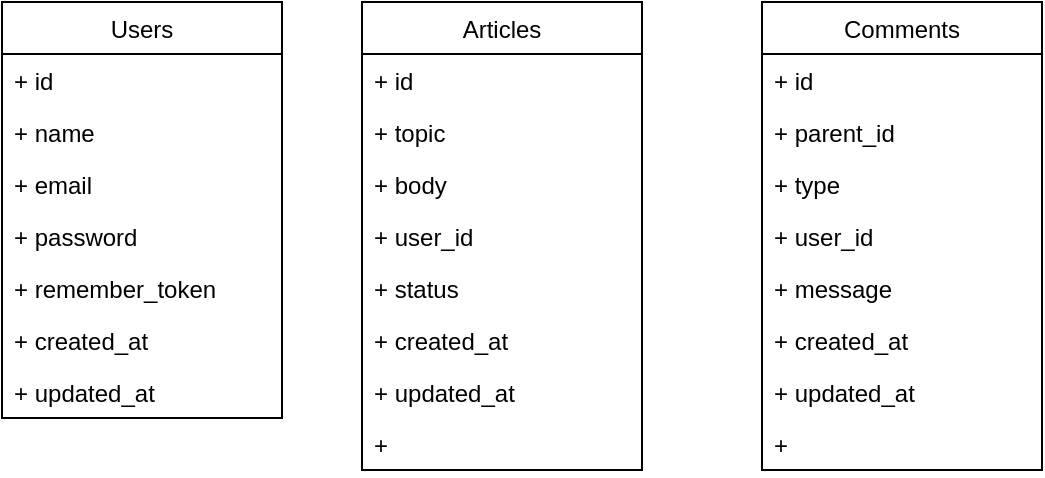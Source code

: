 <mxfile pages="1" version="11.2.8" type="device"><diagram id="Mjf-QHHSBzy2yQbY7D6N" name="Page-1"><mxGraphModel dx="1422" dy="763" grid="1" gridSize="10" guides="1" tooltips="1" connect="1" arrows="1" fold="1" page="1" pageScale="1" pageWidth="827" pageHeight="1169" math="0" shadow="0"><root><mxCell id="0"/><mxCell id="1" parent="0"/><mxCell id="338An5hX-NYrbMOMI6Iw-1" value="Users" style="swimlane;fontStyle=0;childLayout=stackLayout;horizontal=1;startSize=26;fillColor=none;horizontalStack=0;resizeParent=1;resizeParentMax=0;resizeLast=0;collapsible=1;marginBottom=0;" vertex="1" parent="1"><mxGeometry x="20" y="20" width="140" height="208" as="geometry"><mxRectangle x="20" y="20" width="110" height="26" as="alternateBounds"/></mxGeometry></mxCell><mxCell id="338An5hX-NYrbMOMI6Iw-2" value="+ id" style="text;strokeColor=none;fillColor=none;align=left;verticalAlign=top;spacingLeft=4;spacingRight=4;overflow=hidden;rotatable=0;points=[[0,0.5],[1,0.5]];portConstraint=eastwest;" vertex="1" parent="338An5hX-NYrbMOMI6Iw-1"><mxGeometry y="26" width="140" height="26" as="geometry"/></mxCell><mxCell id="338An5hX-NYrbMOMI6Iw-3" value="+ name" style="text;strokeColor=none;fillColor=none;align=left;verticalAlign=top;spacingLeft=4;spacingRight=4;overflow=hidden;rotatable=0;points=[[0,0.5],[1,0.5]];portConstraint=eastwest;" vertex="1" parent="338An5hX-NYrbMOMI6Iw-1"><mxGeometry y="52" width="140" height="26" as="geometry"/></mxCell><mxCell id="338An5hX-NYrbMOMI6Iw-4" value="+ email&#xA;&#xA;" style="text;strokeColor=none;fillColor=none;align=left;verticalAlign=top;spacingLeft=4;spacingRight=4;overflow=hidden;rotatable=0;points=[[0,0.5],[1,0.5]];portConstraint=eastwest;" vertex="1" parent="338An5hX-NYrbMOMI6Iw-1"><mxGeometry y="78" width="140" height="26" as="geometry"/></mxCell><mxCell id="338An5hX-NYrbMOMI6Iw-13" value="+ password&#xA;&#xA;&#xA;" style="text;strokeColor=none;fillColor=none;align=left;verticalAlign=top;spacingLeft=4;spacingRight=4;overflow=hidden;rotatable=0;points=[[0,0.5],[1,0.5]];portConstraint=eastwest;" vertex="1" parent="338An5hX-NYrbMOMI6Iw-1"><mxGeometry y="104" width="140" height="26" as="geometry"/></mxCell><mxCell id="338An5hX-NYrbMOMI6Iw-14" value="+ remember_token" style="text;strokeColor=none;fillColor=none;align=left;verticalAlign=top;spacingLeft=4;spacingRight=4;overflow=hidden;rotatable=0;points=[[0,0.5],[1,0.5]];portConstraint=eastwest;" vertex="1" parent="338An5hX-NYrbMOMI6Iw-1"><mxGeometry y="130" width="140" height="26" as="geometry"/></mxCell><mxCell id="338An5hX-NYrbMOMI6Iw-15" value="+ created_at" style="text;strokeColor=none;fillColor=none;align=left;verticalAlign=top;spacingLeft=4;spacingRight=4;overflow=hidden;rotatable=0;points=[[0,0.5],[1,0.5]];portConstraint=eastwest;" vertex="1" parent="338An5hX-NYrbMOMI6Iw-1"><mxGeometry y="156" width="140" height="26" as="geometry"/></mxCell><mxCell id="338An5hX-NYrbMOMI6Iw-16" value="+ updated_at" style="text;strokeColor=none;fillColor=none;align=left;verticalAlign=top;spacingLeft=4;spacingRight=4;overflow=hidden;rotatable=0;points=[[0,0.5],[1,0.5]];portConstraint=eastwest;" vertex="1" parent="338An5hX-NYrbMOMI6Iw-1"><mxGeometry y="182" width="140" height="26" as="geometry"/></mxCell><mxCell id="338An5hX-NYrbMOMI6Iw-5" value="Articles" style="swimlane;fontStyle=0;childLayout=stackLayout;horizontal=1;startSize=26;fillColor=none;horizontalStack=0;resizeParent=1;resizeParentMax=0;resizeLast=0;collapsible=1;marginBottom=0;" vertex="1" parent="1"><mxGeometry x="200" y="20" width="140" height="234" as="geometry"/></mxCell><mxCell id="338An5hX-NYrbMOMI6Iw-6" value="+ id" style="text;strokeColor=none;fillColor=none;align=left;verticalAlign=top;spacingLeft=4;spacingRight=4;overflow=hidden;rotatable=0;points=[[0,0.5],[1,0.5]];portConstraint=eastwest;" vertex="1" parent="338An5hX-NYrbMOMI6Iw-5"><mxGeometry y="26" width="140" height="26" as="geometry"/></mxCell><mxCell id="338An5hX-NYrbMOMI6Iw-7" value="+ topic" style="text;strokeColor=none;fillColor=none;align=left;verticalAlign=top;spacingLeft=4;spacingRight=4;overflow=hidden;rotatable=0;points=[[0,0.5],[1,0.5]];portConstraint=eastwest;" vertex="1" parent="338An5hX-NYrbMOMI6Iw-5"><mxGeometry y="52" width="140" height="26" as="geometry"/></mxCell><mxCell id="338An5hX-NYrbMOMI6Iw-8" value="+ body" style="text;strokeColor=none;fillColor=none;align=left;verticalAlign=top;spacingLeft=4;spacingRight=4;overflow=hidden;rotatable=0;points=[[0,0.5],[1,0.5]];portConstraint=eastwest;" vertex="1" parent="338An5hX-NYrbMOMI6Iw-5"><mxGeometry y="78" width="140" height="26" as="geometry"/></mxCell><mxCell id="338An5hX-NYrbMOMI6Iw-18" value="+ user_id" style="text;strokeColor=none;fillColor=none;align=left;verticalAlign=top;spacingLeft=4;spacingRight=4;overflow=hidden;rotatable=0;points=[[0,0.5],[1,0.5]];portConstraint=eastwest;" vertex="1" parent="338An5hX-NYrbMOMI6Iw-5"><mxGeometry y="104" width="140" height="26" as="geometry"/></mxCell><mxCell id="338An5hX-NYrbMOMI6Iw-19" value="+ status" style="text;strokeColor=none;fillColor=none;align=left;verticalAlign=top;spacingLeft=4;spacingRight=4;overflow=hidden;rotatable=0;points=[[0,0.5],[1,0.5]];portConstraint=eastwest;" vertex="1" parent="338An5hX-NYrbMOMI6Iw-5"><mxGeometry y="130" width="140" height="26" as="geometry"/></mxCell><mxCell id="338An5hX-NYrbMOMI6Iw-20" value="+ created_at" style="text;strokeColor=none;fillColor=none;align=left;verticalAlign=top;spacingLeft=4;spacingRight=4;overflow=hidden;rotatable=0;points=[[0,0.5],[1,0.5]];portConstraint=eastwest;" vertex="1" parent="338An5hX-NYrbMOMI6Iw-5"><mxGeometry y="156" width="140" height="26" as="geometry"/></mxCell><mxCell id="338An5hX-NYrbMOMI6Iw-21" value="+ updated_at" style="text;strokeColor=none;fillColor=none;align=left;verticalAlign=top;spacingLeft=4;spacingRight=4;overflow=hidden;rotatable=0;points=[[0,0.5],[1,0.5]];portConstraint=eastwest;" vertex="1" parent="338An5hX-NYrbMOMI6Iw-5"><mxGeometry y="182" width="140" height="26" as="geometry"/></mxCell><mxCell id="338An5hX-NYrbMOMI6Iw-22" value="+" style="text;strokeColor=none;fillColor=none;align=left;verticalAlign=top;spacingLeft=4;spacingRight=4;overflow=hidden;rotatable=0;points=[[0,0.5],[1,0.5]];portConstraint=eastwest;" vertex="1" parent="338An5hX-NYrbMOMI6Iw-5"><mxGeometry y="208" width="140" height="26" as="geometry"/></mxCell><mxCell id="338An5hX-NYrbMOMI6Iw-9" value="Comments" style="swimlane;fontStyle=0;childLayout=stackLayout;horizontal=1;startSize=26;fillColor=none;horizontalStack=0;resizeParent=1;resizeParentMax=0;resizeLast=0;collapsible=1;marginBottom=0;" vertex="1" parent="1"><mxGeometry x="400" y="20" width="140" height="234" as="geometry"/></mxCell><mxCell id="338An5hX-NYrbMOMI6Iw-10" value="+ id" style="text;strokeColor=none;fillColor=none;align=left;verticalAlign=top;spacingLeft=4;spacingRight=4;overflow=hidden;rotatable=0;points=[[0,0.5],[1,0.5]];portConstraint=eastwest;" vertex="1" parent="338An5hX-NYrbMOMI6Iw-9"><mxGeometry y="26" width="140" height="26" as="geometry"/></mxCell><mxCell id="338An5hX-NYrbMOMI6Iw-11" value="+ parent_id" style="text;strokeColor=none;fillColor=none;align=left;verticalAlign=top;spacingLeft=4;spacingRight=4;overflow=hidden;rotatable=0;points=[[0,0.5],[1,0.5]];portConstraint=eastwest;" vertex="1" parent="338An5hX-NYrbMOMI6Iw-9"><mxGeometry y="52" width="140" height="26" as="geometry"/></mxCell><mxCell id="338An5hX-NYrbMOMI6Iw-12" value="+ type" style="text;strokeColor=none;fillColor=none;align=left;verticalAlign=top;spacingLeft=4;spacingRight=4;overflow=hidden;rotatable=0;points=[[0,0.5],[1,0.5]];portConstraint=eastwest;" vertex="1" parent="338An5hX-NYrbMOMI6Iw-9"><mxGeometry y="78" width="140" height="26" as="geometry"/></mxCell><mxCell id="338An5hX-NYrbMOMI6Iw-23" value="+ user_id" style="text;strokeColor=none;fillColor=none;align=left;verticalAlign=top;spacingLeft=4;spacingRight=4;overflow=hidden;rotatable=0;points=[[0,0.5],[1,0.5]];portConstraint=eastwest;" vertex="1" parent="338An5hX-NYrbMOMI6Iw-9"><mxGeometry y="104" width="140" height="26" as="geometry"/></mxCell><mxCell id="338An5hX-NYrbMOMI6Iw-24" value="+ message" style="text;strokeColor=none;fillColor=none;align=left;verticalAlign=top;spacingLeft=4;spacingRight=4;overflow=hidden;rotatable=0;points=[[0,0.5],[1,0.5]];portConstraint=eastwest;" vertex="1" parent="338An5hX-NYrbMOMI6Iw-9"><mxGeometry y="130" width="140" height="26" as="geometry"/></mxCell><mxCell id="338An5hX-NYrbMOMI6Iw-25" value="+ created_at" style="text;strokeColor=none;fillColor=none;align=left;verticalAlign=top;spacingLeft=4;spacingRight=4;overflow=hidden;rotatable=0;points=[[0,0.5],[1,0.5]];portConstraint=eastwest;" vertex="1" parent="338An5hX-NYrbMOMI6Iw-9"><mxGeometry y="156" width="140" height="26" as="geometry"/></mxCell><mxCell id="338An5hX-NYrbMOMI6Iw-30" value="+ updated_at" style="text;strokeColor=none;fillColor=none;align=left;verticalAlign=top;spacingLeft=4;spacingRight=4;overflow=hidden;rotatable=0;points=[[0,0.5],[1,0.5]];portConstraint=eastwest;" vertex="1" parent="338An5hX-NYrbMOMI6Iw-9"><mxGeometry y="182" width="140" height="26" as="geometry"/></mxCell><mxCell id="338An5hX-NYrbMOMI6Iw-29" value="+" style="text;strokeColor=none;fillColor=none;align=left;verticalAlign=top;spacingLeft=4;spacingRight=4;overflow=hidden;rotatable=0;points=[[0,0.5],[1,0.5]];portConstraint=eastwest;" vertex="1" parent="338An5hX-NYrbMOMI6Iw-9"><mxGeometry y="208" width="140" height="26" as="geometry"/></mxCell></root></mxGraphModel></diagram></mxfile>